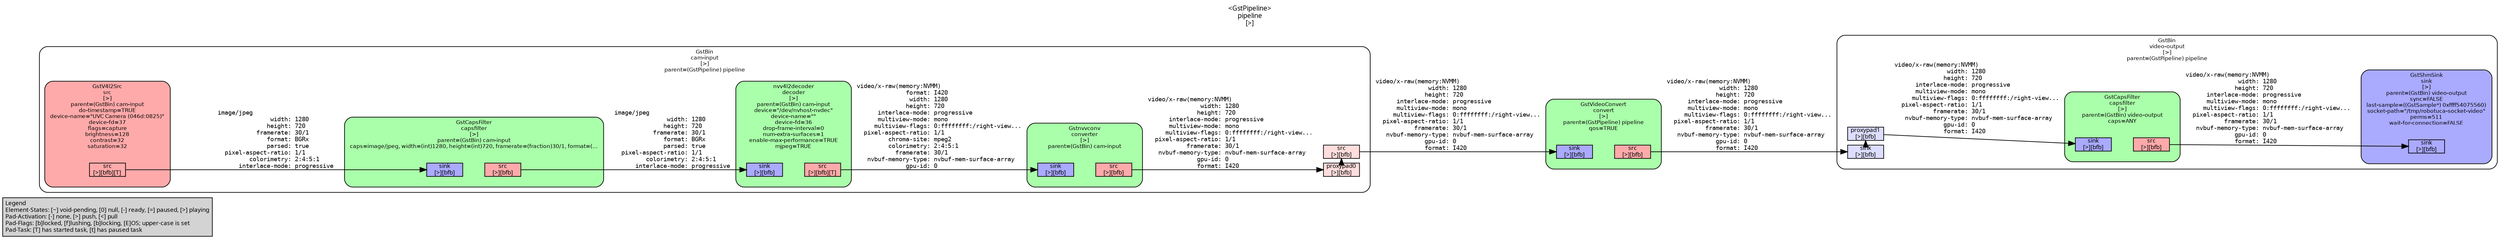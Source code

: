 digraph pipeline {
  rankdir=LR;
  fontname="sans";
  fontsize="10";
  labelloc=t;
  nodesep=.1;
  ranksep=.2;
  label="<GstPipeline>\npipeline\n[>]";
  node [style="filled,rounded", shape=box, fontsize="9", fontname="sans", margin="0.0,0.0"];
  edge [labelfontsize="6", fontsize="9", fontname="monospace"];
  
  legend [
    pos="0,0!",
    margin="0.05,0.05",
    style="filled",
    label="Legend\lElement-States: [~] void-pending, [0] null, [-] ready, [=] paused, [>] playing\lPad-Activation: [-] none, [>] push, [<] pull\lPad-Flags: [b]locked, [f]lushing, [b]locking, [E]OS; upper-case is set\lPad-Task: [T] has started task, [t] has paused task\l",
  ];
  subgraph cluster_convert_0xaaaacf0ce7e0 {
    fontname="Bitstream Vera Sans";
    fontsize="8";
    style="filled,rounded";
    color=black;
    label="GstVideoConvert\nconvert\n[>]\nparent=(GstPipeline) pipeline\nqos=TRUE";
    subgraph cluster_convert_0xaaaacf0ce7e0_sink {
      label="";
      style="invis";
      convert_0xaaaacf0ce7e0_sink_0xaaaacef437e0 [color=black, fillcolor="#aaaaff", label="sink\n[>][bfb]", height="0.2", style="filled,solid"];
    }

    subgraph cluster_convert_0xaaaacf0ce7e0_src {
      label="";
      style="invis";
      convert_0xaaaacf0ce7e0_src_0xaaaacef43a30 [color=black, fillcolor="#ffaaaa", label="src\n[>][bfb]", height="0.2", style="filled,solid"];
    }

    convert_0xaaaacf0ce7e0_sink_0xaaaacef437e0 -> convert_0xaaaacf0ce7e0_src_0xaaaacef43a30 [style="invis"];
    fillcolor="#aaffaa";
  }

  convert_0xaaaacf0ce7e0_src_0xaaaacef43a30 -> video_output_0xaaaacef27200_sink_0xaaaacf0c2350 [label="video/x-raw(memory:NVMM)\l               width: 1280\l              height: 720\l      interlace-mode: progressive\l      multiview-mode: mono\l     multiview-flags: 0:ffffffff:/right-view...\l  pixel-aspect-ratio: 1/1\l           framerate: 30/1\l   nvbuf-memory-type: nvbuf-mem-surface-array\l              gpu-id: 0\l              format: I420\l"]
  subgraph cluster_video_output_0xaaaacef27200 {
    fontname="Bitstream Vera Sans";
    fontsize="8";
    style="filled,rounded";
    color=black;
    label="GstBin\nvideo-output\n[>]\nparent=(GstPipeline) pipeline";
    subgraph cluster_video_output_0xaaaacef27200_sink {
      label="";
      style="invis";
      _proxypad1_0xaaaacf0c42b0 [color=black, fillcolor="#ddddff", label="proxypad1\n[>][bfb]", height="0.2", style="filled,solid"];
    video_output_0xaaaacef27200_sink_0xaaaacf0c2350 -> _proxypad1_0xaaaacf0c42b0 [style=dashed, minlen=0]
      video_output_0xaaaacef27200_sink_0xaaaacf0c2350 [color=black, fillcolor="#ddddff", label="sink\n[>][bfb]", height="0.2", style="filled,solid"];
    }

    fillcolor="#ffffff";
    subgraph cluster_sink_0xaaaacf0c65f0 {
      fontname="Bitstream Vera Sans";
      fontsize="8";
      style="filled,rounded";
      color=black;
      label="GstShmSink\nsink\n[>]\nparent=(GstBin) video-output\nsync=FALSE\nlast-sample=((GstSample*) 0xffff54075560)\nsocket-path=\"/tmp/robotuca-socket-video\"\nperms=511\nwait-for-connection=FALSE";
      subgraph cluster_sink_0xaaaacf0c65f0_sink {
        label="";
        style="invis";
        sink_0xaaaacf0c65f0_sink_0xaaaacef430f0 [color=black, fillcolor="#aaaaff", label="sink\n[>][bfb]", height="0.2", style="filled,solid"];
      }

      fillcolor="#aaaaff";
    }

    subgraph cluster_capsfilter_0xaaaacf0bc460 {
      fontname="Bitstream Vera Sans";
      fontsize="8";
      style="filled,rounded";
      color=black;
      label="GstCapsFilter\ncapsfilter\n[>]\nparent=(GstBin) video-output\ncaps=ANY";
      subgraph cluster_capsfilter_0xaaaacf0bc460_sink {
        label="";
        style="invis";
        capsfilter_0xaaaacf0bc460_sink_0xaaaacef43340 [color=black, fillcolor="#aaaaff", label="sink\n[>][bfb]", height="0.2", style="filled,solid"];
      }

      subgraph cluster_capsfilter_0xaaaacf0bc460_src {
        label="";
        style="invis";
        capsfilter_0xaaaacf0bc460_src_0xaaaacef43590 [color=black, fillcolor="#ffaaaa", label="src\n[>][bfb]", height="0.2", style="filled,solid"];
      }

      capsfilter_0xaaaacf0bc460_sink_0xaaaacef43340 -> capsfilter_0xaaaacf0bc460_src_0xaaaacef43590 [style="invis"];
      fillcolor="#aaffaa";
    }

    _proxypad1_0xaaaacf0c42b0 -> capsfilter_0xaaaacf0bc460_sink_0xaaaacef43340 [label="video/x-raw(memory:NVMM)\l               width: 1280\l              height: 720\l      interlace-mode: progressive\l      multiview-mode: mono\l     multiview-flags: 0:ffffffff:/right-view...\l  pixel-aspect-ratio: 1/1\l           framerate: 30/1\l   nvbuf-memory-type: nvbuf-mem-surface-array\l              gpu-id: 0\l              format: I420\l"]
    capsfilter_0xaaaacf0bc460_src_0xaaaacef43590 -> sink_0xaaaacf0c65f0_sink_0xaaaacef430f0 [label="video/x-raw(memory:NVMM)\l               width: 1280\l              height: 720\l      interlace-mode: progressive\l      multiview-mode: mono\l     multiview-flags: 0:ffffffff:/right-view...\l  pixel-aspect-ratio: 1/1\l           framerate: 30/1\l   nvbuf-memory-type: nvbuf-mem-surface-array\l              gpu-id: 0\l              format: I420\l"]
  }

  subgraph cluster_cam_input_0xaaaacef27060 {
    fontname="Bitstream Vera Sans";
    fontsize="8";
    style="filled,rounded";
    color=black;
    label="GstBin\ncam-input\n[>]\nparent=(GstPipeline) pipeline";
    subgraph cluster_cam_input_0xaaaacef27060_src {
      label="";
      style="invis";
      _proxypad0_0xaaaacf0c4050 [color=black, fillcolor="#ffdddd", label="proxypad0\n[>][bfb]", height="0.2", style="filled,solid"];
    _proxypad0_0xaaaacf0c4050 -> cam_input_0xaaaacef27060_src_0xaaaacf0c20d0 [style=dashed, minlen=0]
      cam_input_0xaaaacef27060_src_0xaaaacf0c20d0 [color=black, fillcolor="#ffdddd", label="src\n[>][bfb]", height="0.2", style="filled,solid"];
    }

    fillcolor="#ffffff";
    subgraph cluster_capsfilter_0xaaaacf0bc120 {
      fontname="Bitstream Vera Sans";
      fontsize="8";
      style="filled,rounded";
      color=black;
      label="GstCapsFilter\ncapsfilter\n[>]\nparent=(GstBin) cam-input\ncaps=image/jpeg, width=(int)1280, height=(int)720, framerate=(fraction)30/1, format=(…";
      subgraph cluster_capsfilter_0xaaaacf0bc120_sink {
        label="";
        style="invis";
        capsfilter_0xaaaacf0bc120_sink_0xaaaacef42c50 [color=black, fillcolor="#aaaaff", label="sink\n[>][bfb]", height="0.2", style="filled,solid"];
      }

      subgraph cluster_capsfilter_0xaaaacf0bc120_src {
        label="";
        style="invis";
        capsfilter_0xaaaacf0bc120_src_0xaaaacef42ea0 [color=black, fillcolor="#ffaaaa", label="src\n[>][bfb]", height="0.2", style="filled,solid"];
      }

      capsfilter_0xaaaacf0bc120_sink_0xaaaacef42c50 -> capsfilter_0xaaaacf0bc120_src_0xaaaacef42ea0 [style="invis"];
      fillcolor="#aaffaa";
    }

    capsfilter_0xaaaacf0bc120_src_0xaaaacef42ea0 -> decoder_0xaaaacf0af9a0_sink_0xaaaacef427b0 [label="image/jpeg\l               width: 1280\l              height: 720\l           framerate: 30/1\l              format: BGRx\l              parsed: true\l  pixel-aspect-ratio: 1/1\l         colorimetry: 2:4:5:1\l      interlace-mode: progressive\l"]
    subgraph cluster_decoder_0xaaaacf0af9a0 {
      fontname="Bitstream Vera Sans";
      fontsize="8";
      style="filled,rounded";
      color=black;
      label="nvv4l2decoder\ndecoder\n[>]\nparent=(GstBin) cam-input\ndevice=\"/dev/nvhost-nvdec\"\ndevice-name=\"\"\ndevice-fd=36\ndrop-frame-interval=0\nnum-extra-surfaces=1\nenable-max-performance=TRUE\nmjpeg=TRUE";
      subgraph cluster_decoder_0xaaaacf0af9a0_sink {
        label="";
        style="invis";
        decoder_0xaaaacf0af9a0_sink_0xaaaacef427b0 [color=black, fillcolor="#aaaaff", label="sink\n[>][bfb]", height="0.2", style="filled,solid"];
      }

      subgraph cluster_decoder_0xaaaacf0af9a0_src {
        label="";
        style="invis";
        decoder_0xaaaacf0af9a0_src_0xaaaacef42a00 [color=black, fillcolor="#ffaaaa", label="src\n[>][bfb][T]", height="0.2", style="filled,solid"];
      }

      decoder_0xaaaacf0af9a0_sink_0xaaaacef427b0 -> decoder_0xaaaacf0af9a0_src_0xaaaacef42a00 [style="invis"];
      fillcolor="#aaffaa";
    }

    decoder_0xaaaacf0af9a0_src_0xaaaacef42a00 -> converter_0xaaaacf0a9ba0_sink_0xaaaacef42310 [label="video/x-raw(memory:NVMM)\l              format: I420\l               width: 1280\l              height: 720\l      interlace-mode: progressive\l      multiview-mode: mono\l     multiview-flags: 0:ffffffff:/right-view...\l  pixel-aspect-ratio: 1/1\l         chroma-site: mpeg2\l         colorimetry: 2:4:5:1\l           framerate: 30/1\l   nvbuf-memory-type: nvbuf-mem-surface-array\l              gpu-id: 0\l"]
    subgraph cluster_converter_0xaaaacf0a9ba0 {
      fontname="Bitstream Vera Sans";
      fontsize="8";
      style="filled,rounded";
      color=black;
      label="Gstnvvconv\nconverter\n[>]\nparent=(GstBin) cam-input";
      subgraph cluster_converter_0xaaaacf0a9ba0_sink {
        label="";
        style="invis";
        converter_0xaaaacf0a9ba0_sink_0xaaaacef42310 [color=black, fillcolor="#aaaaff", label="sink\n[>][bfb]", height="0.2", style="filled,solid"];
      }

      subgraph cluster_converter_0xaaaacf0a9ba0_src {
        label="";
        style="invis";
        converter_0xaaaacf0a9ba0_src_0xaaaacef42560 [color=black, fillcolor="#ffaaaa", label="src\n[>][bfb]", height="0.2", style="filled,solid"];
      }

      converter_0xaaaacf0a9ba0_sink_0xaaaacef42310 -> converter_0xaaaacf0a9ba0_src_0xaaaacef42560 [style="invis"];
      fillcolor="#aaffaa";
    }

    converter_0xaaaacf0a9ba0_src_0xaaaacef42560 -> _proxypad0_0xaaaacf0c4050 [label="video/x-raw(memory:NVMM)\l               width: 1280\l              height: 720\l      interlace-mode: progressive\l      multiview-mode: mono\l     multiview-flags: 0:ffffffff:/right-view...\l  pixel-aspect-ratio: 1/1\l           framerate: 30/1\l   nvbuf-memory-type: nvbuf-mem-surface-array\l              gpu-id: 0\l              format: I420\l"]
    subgraph cluster_src_0xaaaacef401b0 {
      fontname="Bitstream Vera Sans";
      fontsize="8";
      style="filled,rounded";
      color=black;
      label="GstV4l2Src\nsrc\n[>]\nparent=(GstBin) cam-input\ndo-timestamp=TRUE\ndevice-name=\"UVC Camera (046d:0825)\"\ndevice-fd=37\nflags=capture\nbrightness=128\ncontrast=32\nsaturation=32";
      subgraph cluster_src_0xaaaacef401b0_src {
        label="";
        style="invis";
        src_0xaaaacef401b0_src_0xaaaacef420c0 [color=black, fillcolor="#ffaaaa", label="src\n[>][bfb][T]", height="0.2", style="filled,solid"];
      }

      fillcolor="#ffaaaa";
    }

    src_0xaaaacef401b0_src_0xaaaacef420c0 -> capsfilter_0xaaaacf0bc120_sink_0xaaaacef42c50 [label="image/jpeg\l               width: 1280\l              height: 720\l           framerate: 30/1\l              format: BGRx\l              parsed: true\l  pixel-aspect-ratio: 1/1\l         colorimetry: 2:4:5:1\l      interlace-mode: progressive\l"]
  }

  cam_input_0xaaaacef27060_src_0xaaaacf0c20d0 -> convert_0xaaaacf0ce7e0_sink_0xaaaacef437e0 [label="video/x-raw(memory:NVMM)\l               width: 1280\l              height: 720\l      interlace-mode: progressive\l      multiview-mode: mono\l     multiview-flags: 0:ffffffff:/right-view...\l  pixel-aspect-ratio: 1/1\l           framerate: 30/1\l   nvbuf-memory-type: nvbuf-mem-surface-array\l              gpu-id: 0\l              format: I420\l"]
}
